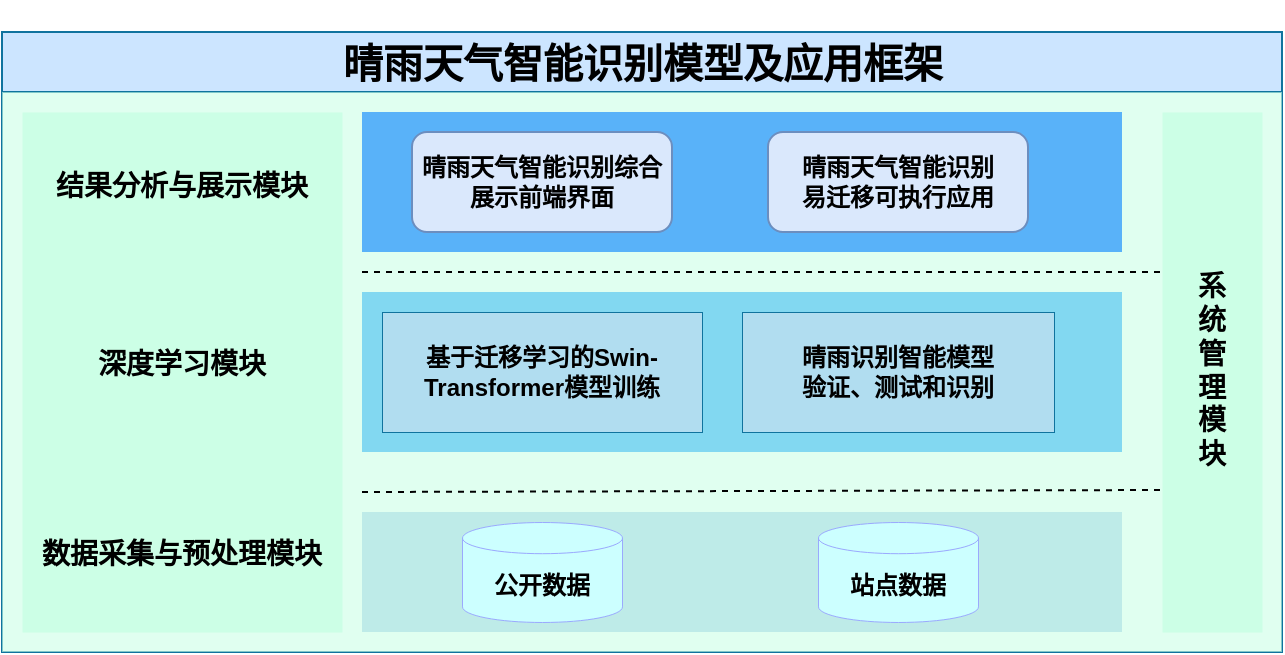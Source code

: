 <mxfile version="24.7.6">
  <diagram id="prtHgNgQTEPvFCAcTncT" name="Page-1">
    <mxGraphModel dx="1221" dy="725" grid="1" gridSize="10" guides="1" tooltips="1" connect="1" arrows="1" fold="1" page="1" pageScale="1" pageWidth="827" pageHeight="1169" math="0" shadow="0">
      <root>
        <mxCell id="0" />
        <mxCell id="1" parent="0" />
        <mxCell id="dNxyNK7c78bLwvsdeMH5-11" value="&lt;h1&gt;&lt;span style=&quot;font-size: 20px;&quot;&gt;晴雨天气智能识别模型及应用框架&lt;/span&gt;&lt;/h1&gt;" style="swimlane;html=1;startSize=30;horizontal=1;containerType=tree;glass=0;fillColor=#CCE5FF;strokeColor=#10739e;" parent="1" vertex="1">
          <mxGeometry x="40" y="50" width="640" height="310" as="geometry">
            <mxRectangle x="40" y="60" width="300" height="30" as="alternateBounds" />
          </mxGeometry>
        </mxCell>
        <mxCell id="rPXOYnH2ntTloaIz4I9G-19" value="" style="rounded=0;whiteSpace=wrap;html=1;fillColor=#CCFFE6;strokeColor=none;opacity=60;" parent="dNxyNK7c78bLwvsdeMH5-11" vertex="1">
          <mxGeometry y="30" width="640" height="280" as="geometry" />
        </mxCell>
        <mxCell id="rPXOYnH2ntTloaIz4I9G-18" value="" style="rounded=0;whiteSpace=wrap;html=1;fillColor=#007FFF;strokeColor=none;opacity=60;" parent="dNxyNK7c78bLwvsdeMH5-11" vertex="1">
          <mxGeometry x="180" y="40" width="380" height="70" as="geometry" />
        </mxCell>
        <mxCell id="rPXOYnH2ntTloaIz4I9G-17" value="" style="rounded=0;whiteSpace=wrap;html=1;fillColor=#45bef2;strokeColor=none;opacity=60;" parent="dNxyNK7c78bLwvsdeMH5-11" vertex="1">
          <mxGeometry x="180" y="130" width="380" height="80" as="geometry" />
        </mxCell>
        <mxCell id="rPXOYnH2ntTloaIz4I9G-14" value="" style="rounded=0;whiteSpace=wrap;html=1;fillColor=#b0e3e6;strokeColor=none;opacity=70;" parent="dNxyNK7c78bLwvsdeMH5-11" vertex="1">
          <mxGeometry x="180" y="240" width="380" height="60" as="geometry" />
        </mxCell>
        <mxCell id="rPXOYnH2ntTloaIz4I9G-2" value="&lt;font style=&quot;&quot; face=&quot;Verdana&quot;&gt;&lt;span style=&quot;font-size: 14px;&quot;&gt;&lt;b&gt;结果分析与展示模块&lt;/b&gt;&lt;/span&gt;&lt;br&gt;&lt;br&gt;&lt;br&gt;&lt;br&gt;&lt;br&gt;&lt;br&gt;&lt;b style=&quot;font-size: 14px;&quot;&gt;深度学习模块&lt;/b&gt;&lt;/font&gt;&lt;div&gt;&lt;b style=&quot;font-size: 14px;&quot;&gt;&lt;font style=&quot;font-size: 14px;&quot; face=&quot;Verdana&quot;&gt;&lt;br&gt;&lt;/font&gt;&lt;/b&gt;&lt;/div&gt;&lt;div&gt;&lt;b style=&quot;font-size: 14px;&quot;&gt;&lt;font style=&quot;font-size: 14px;&quot; face=&quot;Verdana&quot;&gt;&lt;br&gt;&lt;/font&gt;&lt;/b&gt;&lt;/div&gt;&lt;div&gt;&lt;br&gt;&lt;/div&gt;&lt;div&gt;&lt;font style=&quot;&quot; face=&quot;Verdana&quot;&gt;&lt;br&gt;&lt;br&gt;&lt;span style=&quot;font-size: 14px;&quot;&gt;&lt;b&gt;数据采集与预处理模块&lt;/b&gt;&lt;/span&gt;&lt;br&gt;&lt;/font&gt;&lt;/div&gt;" style="rounded=0;whiteSpace=wrap;html=1;strokeWidth=0;strokeColor=none;fillColor=#CCFFE6;" parent="dNxyNK7c78bLwvsdeMH5-11" vertex="1">
          <mxGeometry x="10" y="40" width="160" height="260" as="geometry" />
        </mxCell>
        <mxCell id="rPXOYnH2ntTloaIz4I9G-3" value="&lt;b&gt;公开数据&lt;/b&gt;" style="shape=cylinder3;whiteSpace=wrap;html=1;boundedLbl=1;backgroundOutline=1;size=7.8;fillColor=#CCFFFF;fontColor=#000000;strokeColor=#9aa9fe;fillStyle=solid;strokeWidth=0.5;" parent="dNxyNK7c78bLwvsdeMH5-11" vertex="1">
          <mxGeometry x="230" y="245" width="80" height="50" as="geometry" />
        </mxCell>
        <mxCell id="rPXOYnH2ntTloaIz4I9G-4" value="&lt;b&gt;站点数据&lt;/b&gt;" style="shape=cylinder3;whiteSpace=wrap;html=1;boundedLbl=1;backgroundOutline=1;size=7.8;fillColor=#CCFFFF;fontColor=#000000;strokeColor=#9aa9fe;fillStyle=solid;strokeWidth=0.5;" parent="dNxyNK7c78bLwvsdeMH5-11" vertex="1">
          <mxGeometry x="408" y="245" width="80" height="50" as="geometry" />
        </mxCell>
        <mxCell id="rPXOYnH2ntTloaIz4I9G-8" value="&lt;b&gt;基于迁移学习的Swin-Transformer模型训练&lt;/b&gt;" style="rounded=0;whiteSpace=wrap;html=1;strokeWidth=0.5;fillColor=#b1ddf0;strokeColor=#10739e;" parent="dNxyNK7c78bLwvsdeMH5-11" vertex="1">
          <mxGeometry x="190" y="140" width="160" height="60" as="geometry" />
        </mxCell>
        <mxCell id="rPXOYnH2ntTloaIz4I9G-10" value="&lt;b&gt;晴雨识别智能模型&lt;/b&gt;&lt;div&gt;&lt;b&gt;验证、测试和识别&lt;/b&gt;&lt;/div&gt;" style="rounded=0;whiteSpace=wrap;html=1;strokeWidth=0.5;fillColor=#b1ddf0;strokeColor=#10739e;" parent="dNxyNK7c78bLwvsdeMH5-11" vertex="1">
          <mxGeometry x="370" y="140" width="156" height="60" as="geometry" />
        </mxCell>
        <mxCell id="rPXOYnH2ntTloaIz4I9G-12" value="&lt;b&gt;晴雨天气智能识别综合展示前端界面&lt;/b&gt;" style="rounded=1;whiteSpace=wrap;html=1;fillColor=#dae8fc;strokeColor=#6c8ebf;" parent="dNxyNK7c78bLwvsdeMH5-11" vertex="1">
          <mxGeometry x="205" y="50" width="130" height="50" as="geometry" />
        </mxCell>
        <mxCell id="rPXOYnH2ntTloaIz4I9G-13" value="&lt;b&gt;晴雨天气智能识别&lt;/b&gt;&lt;div&gt;&lt;b&gt;易迁移可执行应用&lt;/b&gt;&lt;br&gt;&lt;/div&gt;" style="rounded=1;whiteSpace=wrap;html=1;fillColor=#dae8fc;strokeColor=#6c8ebf;" parent="dNxyNK7c78bLwvsdeMH5-11" vertex="1">
          <mxGeometry x="383" y="50" width="130" height="50" as="geometry" />
        </mxCell>
        <mxCell id="rPXOYnH2ntTloaIz4I9G-20" value="" style="endArrow=none;dashed=1;html=1;rounded=0;" parent="dNxyNK7c78bLwvsdeMH5-11" edge="1">
          <mxGeometry width="50" height="50" relative="1" as="geometry">
            <mxPoint x="180" y="230" as="sourcePoint" />
            <mxPoint x="580" y="229" as="targetPoint" />
          </mxGeometry>
        </mxCell>
        <mxCell id="rPXOYnH2ntTloaIz4I9G-21" value="" style="endArrow=none;dashed=1;html=1;rounded=0;" parent="dNxyNK7c78bLwvsdeMH5-11" edge="1">
          <mxGeometry width="50" height="50" relative="1" as="geometry">
            <mxPoint x="180" y="120" as="sourcePoint" />
            <mxPoint x="580" y="120" as="targetPoint" />
          </mxGeometry>
        </mxCell>
        <mxCell id="NqGaTKBzIDccmQ2wgLW6-1" value="&lt;div&gt;&lt;font style=&quot;font-size: 14px;&quot; face=&quot;Verdana&quot;&gt;&lt;b&gt;系&lt;/b&gt;&lt;/font&gt;&lt;/div&gt;&lt;div&gt;&lt;font style=&quot;font-size: 14px;&quot; face=&quot;Verdana&quot;&gt;&lt;b&gt;统&lt;/b&gt;&lt;/font&gt;&lt;/div&gt;&lt;div&gt;&lt;font style=&quot;font-size: 14px;&quot; face=&quot;Verdana&quot;&gt;&lt;b&gt;管&lt;/b&gt;&lt;/font&gt;&lt;/div&gt;&lt;div&gt;&lt;font style=&quot;font-size: 14px;&quot; face=&quot;Verdana&quot;&gt;&lt;b&gt;理&lt;/b&gt;&lt;/font&gt;&lt;/div&gt;&lt;div&gt;&lt;font style=&quot;font-size: 14px;&quot; face=&quot;Verdana&quot;&gt;&lt;b&gt;模&lt;/b&gt;&lt;/font&gt;&lt;/div&gt;&lt;div&gt;&lt;font style=&quot;font-size: 14px;&quot; face=&quot;Verdana&quot;&gt;&lt;b&gt;块&lt;/b&gt;&lt;/font&gt;&lt;/div&gt;" style="rounded=0;whiteSpace=wrap;html=1;strokeWidth=0;strokeColor=none;fillColor=#CCFFE6;" vertex="1" parent="dNxyNK7c78bLwvsdeMH5-11">
          <mxGeometry x="580" y="40" width="50" height="260" as="geometry" />
        </mxCell>
      </root>
    </mxGraphModel>
  </diagram>
</mxfile>
